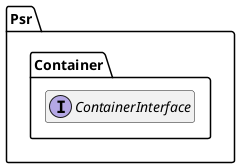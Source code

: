 @startuml
set namespaceSeparator \\
hide members
hide << alias >> circle

interface Psr\\Container\\ContainerInterface
@enduml
